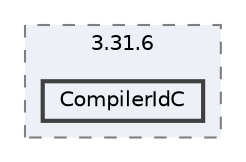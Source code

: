 digraph "cmake-build-debug/CMakeFiles/3.31.6/CompilerIdC"
{
 // LATEX_PDF_SIZE
  bgcolor="transparent";
  edge [fontname=Helvetica,fontsize=10,labelfontname=Helvetica,labelfontsize=10];
  node [fontname=Helvetica,fontsize=10,shape=box,height=0.2,width=0.4];
  compound=true
  subgraph clusterdir_860c11998a3807e839f8c74cce4c2bd1 {
    graph [ bgcolor="#edf0f7", pencolor="grey50", label="3.31.6", fontname=Helvetica,fontsize=10 style="filled,dashed", URL="dir_860c11998a3807e839f8c74cce4c2bd1.html",tooltip=""]
  dir_007ad4948e580287e9d3cd339e78f152 [label="CompilerIdC", fillcolor="#edf0f7", color="grey25", style="filled,bold", URL="dir_007ad4948e580287e9d3cd339e78f152.html",tooltip=""];
  }
}
